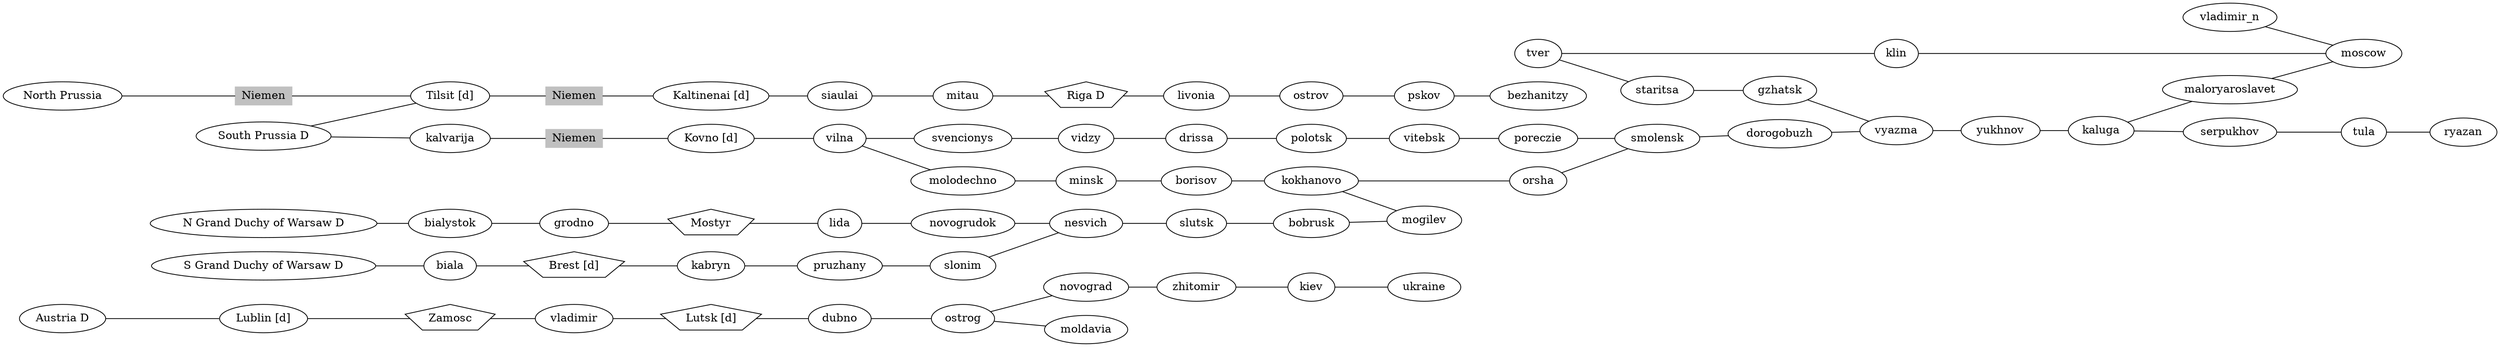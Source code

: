 
// dot1812/map.dot

strict graph {

  rankdir="LR";
  ordering="in";

  ostrog -- novograd -- zhitomir -- kiev -- ukraine;
  austria -- lublin -- zamosc -- vladimir -- lutsk -- dubno -- ostrog
    -- moldavia;
  warsaw_n -- bialystok -- grodno -- mostyr -- lida -- novogrudok -- nesvich
    -- slutsk -- bobrusk;
  warsaw_s -- biala -- brest -- kabryn -- pruzhany -- slonim -- nesvich;

  subgraph niemen_bridges {
    node [
      label="Niemen", shape=box, width=.8, height=.2,
      color=grey, fillcolor=grey, style=filled];
    n0; n1; n2;
    //n0 -- n1 -- n2;
  }

  prussia_n -- n0 -- tilsit -- n1 -- kaltinenai -- siaulai -- mitau;
  prussia_s -- tilsit;
  vladimir_n -- moscow;
  tver -- klin -- moscow;
  tver -- staritsa -- gzhatsk -- vyazma;
  kaluga -- serpukhov -- tula -- ryazan;
  vilna -- svencionys -- vidzy -- drissa -- polotsk -- vitebsk -- poreczie
    -- smolensk;
  smolensk -- dorogobuzh -- vyazma -- yukhnov -- kaluga -- maloryaroslavet
    -- moscow;
  prussia_s -- kalvarija -- n2 -- kovno -- vilna -- molodechno -- minsk
    -- borisov -- kokhanovo -- mogilev;
  kokhanovo -- orsha -- smolensk;
  //smolensk -- sverskovo -- roslavl -- bryansk -- karachev -- orel -- voronezh;
  riga -- livonia -- ostrov -- pskov -- bezhanitzy;
  mitau -- riga;
  bobrusk -- mogilev;

  // riga -- mitau;
  // kaltinenai -- nemaksciai;
  // nemaksciai -- siaulai;
  // kaltinenai -- siaulai;
  // siaulai -- mitau -- eckau;
  // panevezys -- eckau -- eckau_e -- jakobstadt;
  // siaulai -- panaevezys;
  // prussia_s -- kalvarija;
  // suwalki -- kalvarija;
  // suwalki -- szczuczy;
  // suwalki -- suwalki_e;
  // suwalki_e -- kalvarija;
  // warsaw_n -- szczuczy;
  // bialystok -- bielsk;
  // drohiczyn -- bielsk;
  // bialystok -- volkovysk;
  // mostyr -- volkovysk;
  // bialystok -- grodno;
  // suwalki -- grodno;
  // grodno -- mostyr;
  // mostyr -- lida;
  // lida -- novogrudok;
  // lida -- onuskis;
  // volkovysk -- novogrudok;
  // volkovysk -- slonim -- pruzhany;
  // kalvarija -- kovno;
  // kovno -- kedainai;
  // kovno -- onuskis;
  // kovno -- vilna;
  // vilna -- onuskis;
  // vilna -- lida;
  // vilna -- volozhin;
  // vilna -- molodechno;
  // vilna -- svencionys;
  // svencionys -- vidzy;
  // vilkomir -- svencionys;
  // vilkomir -- salakas;
  // vilkomir -- panevezys;
  // riga -- friedrichstadt -- jakobstadt;
  // riga -- venden;
  // venden -- livonia;

  riga [label="Riga D", shape="pentagon"];
  kaltinenai [label="Kaltinenai [d]"];
  prussia_n [label="North Prussia"];
  prussia_s [label="South Prussia D"];
  tilsit [label="Tilsit [d]"];
  warsaw_n [label="N Grand Duchy of Warsaw D"];
  warsaw_s [label="S Grand Duchy of Warsaw D"];
  brest [label="Brest [d]", shape="pentagon"];
  kovno [label="Kovno [d]"];
  lublin [label="Lublin [d]"];
  austria [label="Austria D"];
  mostyr [label="Mostyr", shape="pentagon"];
  zamosc [label="Zamosc", shape="pentagon"];
  lutsk [label="Lutsk [d]", shape="pentagon"];
  //suwalki_e [label=""];
  //eckau_e [label=""];
}

